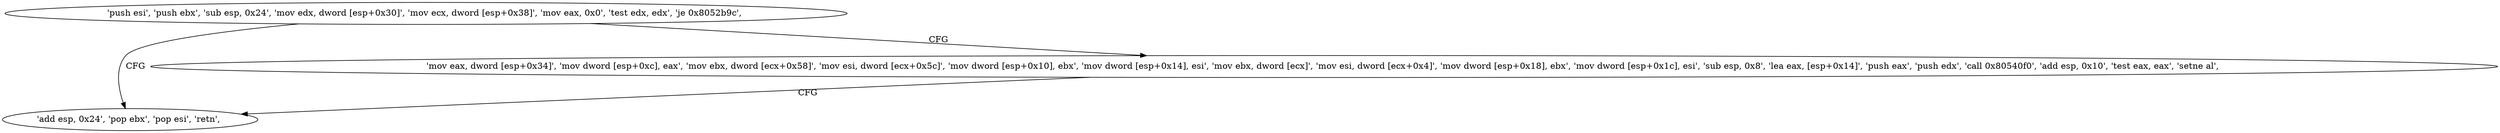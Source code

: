 digraph "func" {
"134556493" [label = "'push esi', 'push ebx', 'sub esp, 0x24', 'mov edx, dword [esp+0x30]', 'mov ecx, dword [esp+0x38]', 'mov eax, 0x0', 'test edx, edx', 'je 0x8052b9c', " ]
"134556572" [label = "'add esp, 0x24', 'pop ebx', 'pop esi', 'retn', " ]
"134556515" [label = "'mov eax, dword [esp+0x34]', 'mov dword [esp+0xc], eax', 'mov ebx, dword [ecx+0x58]', 'mov esi, dword [ecx+0x5c]', 'mov dword [esp+0x10], ebx', 'mov dword [esp+0x14], esi', 'mov ebx, dword [ecx]', 'mov esi, dword [ecx+0x4]', 'mov dword [esp+0x18], ebx', 'mov dword [esp+0x1c], esi', 'sub esp, 0x8', 'lea eax, [esp+0x14]', 'push eax', 'push edx', 'call 0x80540f0', 'add esp, 0x10', 'test eax, eax', 'setne al', " ]
"134556493" -> "134556572" [ label = "CFG" ]
"134556493" -> "134556515" [ label = "CFG" ]
"134556515" -> "134556572" [ label = "CFG" ]
}
